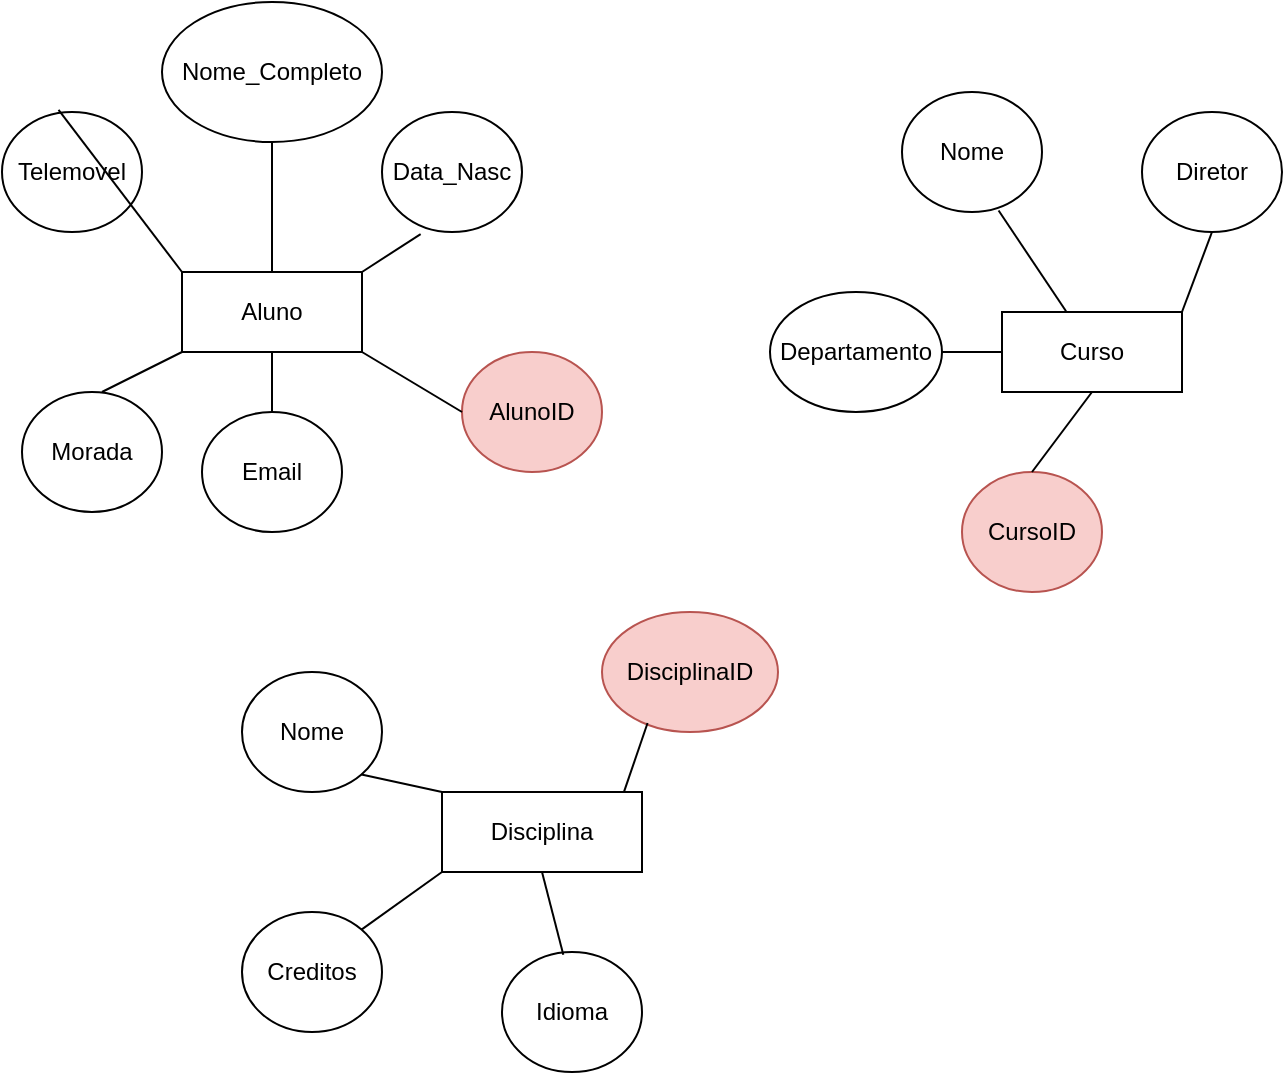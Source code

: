 <mxfile version="26.0.11">
  <diagram name="Página-1" id="xQnovFiWDbvzSh2uflHf">
    <mxGraphModel dx="960" dy="519" grid="1" gridSize="10" guides="1" tooltips="1" connect="1" arrows="1" fold="1" page="1" pageScale="1" pageWidth="827" pageHeight="1169" math="0" shadow="0">
      <root>
        <mxCell id="0" />
        <mxCell id="1" parent="0" />
        <mxCell id="mar3C-3rAJ4-wgC8G30U-18" value="AlunoID" style="ellipse;whiteSpace=wrap;html=1;fillColor=#f8cecc;strokeColor=#b85450;" vertex="1" parent="1">
          <mxGeometry x="260" y="200" width="70" height="60" as="geometry" />
        </mxCell>
        <mxCell id="mar3C-3rAJ4-wgC8G30U-22" value="Curso" style="rounded=0;whiteSpace=wrap;html=1;" vertex="1" parent="1">
          <mxGeometry x="530" y="180" width="90" height="40" as="geometry" />
        </mxCell>
        <mxCell id="mar3C-3rAJ4-wgC8G30U-23" value="Aluno" style="rounded=0;whiteSpace=wrap;html=1;" vertex="1" parent="1">
          <mxGeometry x="120" y="160" width="90" height="40" as="geometry" />
        </mxCell>
        <mxCell id="mar3C-3rAJ4-wgC8G30U-24" value="Disciplina" style="rounded=0;whiteSpace=wrap;html=1;" vertex="1" parent="1">
          <mxGeometry x="250" y="420" width="100" height="40" as="geometry" />
        </mxCell>
        <mxCell id="mar3C-3rAJ4-wgC8G30U-25" value="Nome_Completo" style="ellipse;whiteSpace=wrap;html=1;" vertex="1" parent="1">
          <mxGeometry x="110" y="25" width="110" height="70" as="geometry" />
        </mxCell>
        <mxCell id="mar3C-3rAJ4-wgC8G30U-26" value="Data_Nasc" style="ellipse;whiteSpace=wrap;html=1;" vertex="1" parent="1">
          <mxGeometry x="220" y="80" width="70" height="60" as="geometry" />
        </mxCell>
        <mxCell id="mar3C-3rAJ4-wgC8G30U-27" value="Morada" style="ellipse;whiteSpace=wrap;html=1;" vertex="1" parent="1">
          <mxGeometry x="40" y="220" width="70" height="60" as="geometry" />
        </mxCell>
        <mxCell id="mar3C-3rAJ4-wgC8G30U-28" value="Email" style="ellipse;whiteSpace=wrap;html=1;" vertex="1" parent="1">
          <mxGeometry x="130" y="230" width="70" height="60" as="geometry" />
        </mxCell>
        <mxCell id="mar3C-3rAJ4-wgC8G30U-29" value="Telemovel" style="ellipse;whiteSpace=wrap;html=1;" vertex="1" parent="1">
          <mxGeometry x="30" y="80" width="70" height="60" as="geometry" />
        </mxCell>
        <mxCell id="mar3C-3rAJ4-wgC8G30U-30" value="" style="endArrow=none;html=1;rounded=0;entryX=0.5;entryY=1;entryDx=0;entryDy=0;exitX=0.5;exitY=0;exitDx=0;exitDy=0;" edge="1" parent="1" source="mar3C-3rAJ4-wgC8G30U-23" target="mar3C-3rAJ4-wgC8G30U-25">
          <mxGeometry width="50" height="50" relative="1" as="geometry">
            <mxPoint x="110" y="170" as="sourcePoint" />
            <mxPoint x="160" y="120" as="targetPoint" />
          </mxGeometry>
        </mxCell>
        <mxCell id="mar3C-3rAJ4-wgC8G30U-31" value="" style="endArrow=none;html=1;rounded=0;entryX=0.276;entryY=1.017;entryDx=0;entryDy=0;exitX=1;exitY=0;exitDx=0;exitDy=0;entryPerimeter=0;" edge="1" parent="1" source="mar3C-3rAJ4-wgC8G30U-23" target="mar3C-3rAJ4-wgC8G30U-26">
          <mxGeometry width="50" height="50" relative="1" as="geometry">
            <mxPoint x="175" y="170" as="sourcePoint" />
            <mxPoint x="175" y="105" as="targetPoint" />
          </mxGeometry>
        </mxCell>
        <mxCell id="mar3C-3rAJ4-wgC8G30U-32" value="" style="endArrow=none;html=1;rounded=0;entryX=0;entryY=0.5;entryDx=0;entryDy=0;exitX=1;exitY=1;exitDx=0;exitDy=0;" edge="1" parent="1" source="mar3C-3rAJ4-wgC8G30U-23" target="mar3C-3rAJ4-wgC8G30U-18">
          <mxGeometry width="50" height="50" relative="1" as="geometry">
            <mxPoint x="109.31" y="205" as="sourcePoint" />
            <mxPoint x="109.31" y="140" as="targetPoint" />
          </mxGeometry>
        </mxCell>
        <mxCell id="mar3C-3rAJ4-wgC8G30U-33" value="" style="endArrow=none;html=1;rounded=0;entryX=0.571;entryY=0;entryDx=0;entryDy=0;exitX=0;exitY=1;exitDx=0;exitDy=0;entryPerimeter=0;" edge="1" parent="1" source="mar3C-3rAJ4-wgC8G30U-23" target="mar3C-3rAJ4-wgC8G30U-27">
          <mxGeometry width="50" height="50" relative="1" as="geometry">
            <mxPoint x="195" y="190" as="sourcePoint" />
            <mxPoint x="195" y="125" as="targetPoint" />
          </mxGeometry>
        </mxCell>
        <mxCell id="mar3C-3rAJ4-wgC8G30U-34" value="" style="endArrow=none;html=1;rounded=0;entryX=0.5;entryY=1;entryDx=0;entryDy=0;exitX=0.5;exitY=0;exitDx=0;exitDy=0;" edge="1" parent="1" source="mar3C-3rAJ4-wgC8G30U-28" target="mar3C-3rAJ4-wgC8G30U-23">
          <mxGeometry width="50" height="50" relative="1" as="geometry">
            <mxPoint x="205" y="200" as="sourcePoint" />
            <mxPoint x="205" y="135" as="targetPoint" />
          </mxGeometry>
        </mxCell>
        <mxCell id="mar3C-3rAJ4-wgC8G30U-35" value="" style="endArrow=none;html=1;rounded=0;entryX=0;entryY=0;entryDx=0;entryDy=0;exitX=0.404;exitY=-0.018;exitDx=0;exitDy=0;exitPerimeter=0;" edge="1" parent="1" source="mar3C-3rAJ4-wgC8G30U-29" target="mar3C-3rAJ4-wgC8G30U-23">
          <mxGeometry width="50" height="50" relative="1" as="geometry">
            <mxPoint x="215" y="210" as="sourcePoint" />
            <mxPoint x="215" y="145" as="targetPoint" />
          </mxGeometry>
        </mxCell>
        <mxCell id="mar3C-3rAJ4-wgC8G30U-36" value="Nome" style="ellipse;whiteSpace=wrap;html=1;" vertex="1" parent="1">
          <mxGeometry x="480" y="70" width="70" height="60" as="geometry" />
        </mxCell>
        <mxCell id="mar3C-3rAJ4-wgC8G30U-37" value="Departamento" style="ellipse;whiteSpace=wrap;html=1;" vertex="1" parent="1">
          <mxGeometry x="414" y="170" width="86" height="60" as="geometry" />
        </mxCell>
        <mxCell id="mar3C-3rAJ4-wgC8G30U-38" value="Diretor" style="ellipse;whiteSpace=wrap;html=1;" vertex="1" parent="1">
          <mxGeometry x="600" y="80" width="70" height="60" as="geometry" />
        </mxCell>
        <mxCell id="mar3C-3rAJ4-wgC8G30U-39" value="CursoID" style="ellipse;whiteSpace=wrap;html=1;fillColor=#f8cecc;strokeColor=#b85450;" vertex="1" parent="1">
          <mxGeometry x="510" y="260" width="70" height="60" as="geometry" />
        </mxCell>
        <mxCell id="mar3C-3rAJ4-wgC8G30U-40" value="" style="endArrow=none;html=1;rounded=0;entryX=0.5;entryY=0;entryDx=0;entryDy=0;exitX=0.5;exitY=1;exitDx=0;exitDy=0;" edge="1" parent="1" source="mar3C-3rAJ4-wgC8G30U-22" target="mar3C-3rAJ4-wgC8G30U-39">
          <mxGeometry width="50" height="50" relative="1" as="geometry">
            <mxPoint x="220" y="170" as="sourcePoint" />
            <mxPoint x="249" y="151" as="targetPoint" />
          </mxGeometry>
        </mxCell>
        <mxCell id="mar3C-3rAJ4-wgC8G30U-41" value="" style="endArrow=none;html=1;rounded=0;entryX=0;entryY=0.5;entryDx=0;entryDy=0;exitX=1;exitY=0.5;exitDx=0;exitDy=0;" edge="1" parent="1" source="mar3C-3rAJ4-wgC8G30U-37" target="mar3C-3rAJ4-wgC8G30U-22">
          <mxGeometry width="50" height="50" relative="1" as="geometry">
            <mxPoint x="585" y="230" as="sourcePoint" />
            <mxPoint x="575" y="260" as="targetPoint" />
          </mxGeometry>
        </mxCell>
        <mxCell id="mar3C-3rAJ4-wgC8G30U-42" value="" style="endArrow=none;html=1;rounded=0;entryX=1;entryY=0;entryDx=0;entryDy=0;exitX=0.5;exitY=1;exitDx=0;exitDy=0;" edge="1" parent="1" source="mar3C-3rAJ4-wgC8G30U-38" target="mar3C-3rAJ4-wgC8G30U-22">
          <mxGeometry width="50" height="50" relative="1" as="geometry">
            <mxPoint x="595" y="240" as="sourcePoint" />
            <mxPoint x="585" y="270" as="targetPoint" />
          </mxGeometry>
        </mxCell>
        <mxCell id="mar3C-3rAJ4-wgC8G30U-43" value="" style="endArrow=none;html=1;rounded=0;entryX=0.356;entryY=-0.009;entryDx=0;entryDy=0;exitX=0.69;exitY=0.988;exitDx=0;exitDy=0;exitPerimeter=0;entryPerimeter=0;" edge="1" parent="1" source="mar3C-3rAJ4-wgC8G30U-36" target="mar3C-3rAJ4-wgC8G30U-22">
          <mxGeometry width="50" height="50" relative="1" as="geometry">
            <mxPoint x="605" y="250" as="sourcePoint" />
            <mxPoint x="595" y="280" as="targetPoint" />
          </mxGeometry>
        </mxCell>
        <mxCell id="mar3C-3rAJ4-wgC8G30U-44" value="Nome" style="ellipse;whiteSpace=wrap;html=1;" vertex="1" parent="1">
          <mxGeometry x="150" y="360" width="70" height="60" as="geometry" />
        </mxCell>
        <mxCell id="mar3C-3rAJ4-wgC8G30U-45" value="Creditos" style="ellipse;whiteSpace=wrap;html=1;" vertex="1" parent="1">
          <mxGeometry x="150" y="480" width="70" height="60" as="geometry" />
        </mxCell>
        <mxCell id="mar3C-3rAJ4-wgC8G30U-46" value="Idioma" style="ellipse;whiteSpace=wrap;html=1;" vertex="1" parent="1">
          <mxGeometry x="280" y="500" width="70" height="60" as="geometry" />
        </mxCell>
        <mxCell id="mar3C-3rAJ4-wgC8G30U-47" value="" style="endArrow=none;html=1;rounded=0;entryX=1;entryY=1;entryDx=0;entryDy=0;exitX=0;exitY=0;exitDx=0;exitDy=0;" edge="1" parent="1" source="mar3C-3rAJ4-wgC8G30U-24" target="mar3C-3rAJ4-wgC8G30U-44">
          <mxGeometry width="50" height="50" relative="1" as="geometry">
            <mxPoint x="515" y="240" as="sourcePoint" />
            <mxPoint x="505" y="270" as="targetPoint" />
          </mxGeometry>
        </mxCell>
        <mxCell id="mar3C-3rAJ4-wgC8G30U-48" value="" style="endArrow=none;html=1;rounded=0;entryX=1;entryY=0;entryDx=0;entryDy=0;exitX=0;exitY=1;exitDx=0;exitDy=0;" edge="1" parent="1" source="mar3C-3rAJ4-wgC8G30U-24" target="mar3C-3rAJ4-wgC8G30U-45">
          <mxGeometry width="50" height="50" relative="1" as="geometry">
            <mxPoint x="260" y="430" as="sourcePoint" />
            <mxPoint x="220" y="421" as="targetPoint" />
          </mxGeometry>
        </mxCell>
        <mxCell id="mar3C-3rAJ4-wgC8G30U-49" value="" style="endArrow=none;html=1;rounded=0;entryX=0.5;entryY=1;entryDx=0;entryDy=0;exitX=0.438;exitY=0.022;exitDx=0;exitDy=0;exitPerimeter=0;" edge="1" parent="1" source="mar3C-3rAJ4-wgC8G30U-46" target="mar3C-3rAJ4-wgC8G30U-24">
          <mxGeometry width="50" height="50" relative="1" as="geometry">
            <mxPoint x="270" y="440" as="sourcePoint" />
            <mxPoint x="230" y="431" as="targetPoint" />
          </mxGeometry>
        </mxCell>
        <mxCell id="mar3C-3rAJ4-wgC8G30U-50" value="DisciplinaID" style="ellipse;whiteSpace=wrap;html=1;fillColor=#f8cecc;strokeColor=#b85450;" vertex="1" parent="1">
          <mxGeometry x="330" y="330" width="88" height="60" as="geometry" />
        </mxCell>
        <mxCell id="mar3C-3rAJ4-wgC8G30U-51" value="" style="endArrow=none;html=1;rounded=0;entryX=0.91;entryY=-0.001;entryDx=0;entryDy=0;exitX=0.259;exitY=0.925;exitDx=0;exitDy=0;exitPerimeter=0;entryPerimeter=0;" edge="1" parent="1" source="mar3C-3rAJ4-wgC8G30U-50" target="mar3C-3rAJ4-wgC8G30U-24">
          <mxGeometry width="50" height="50" relative="1" as="geometry">
            <mxPoint x="260" y="470" as="sourcePoint" />
            <mxPoint x="220" y="499" as="targetPoint" />
          </mxGeometry>
        </mxCell>
      </root>
    </mxGraphModel>
  </diagram>
</mxfile>
